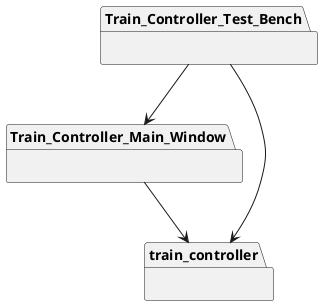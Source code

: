 @startuml packages_ALL
set namespaceSeparator none
package "Train_Controller_Main_Window" as Train_Controller_Main_Window {
}
package "Train_Controller_Test_Bench" as Train_Controller_Test_Bench {
}
package "train_controller" as train_controller {
}
Train_Controller_Main_Window --> train_controller
Train_Controller_Test_Bench --> Train_Controller_Main_Window
Train_Controller_Test_Bench --> train_controller
@enduml
